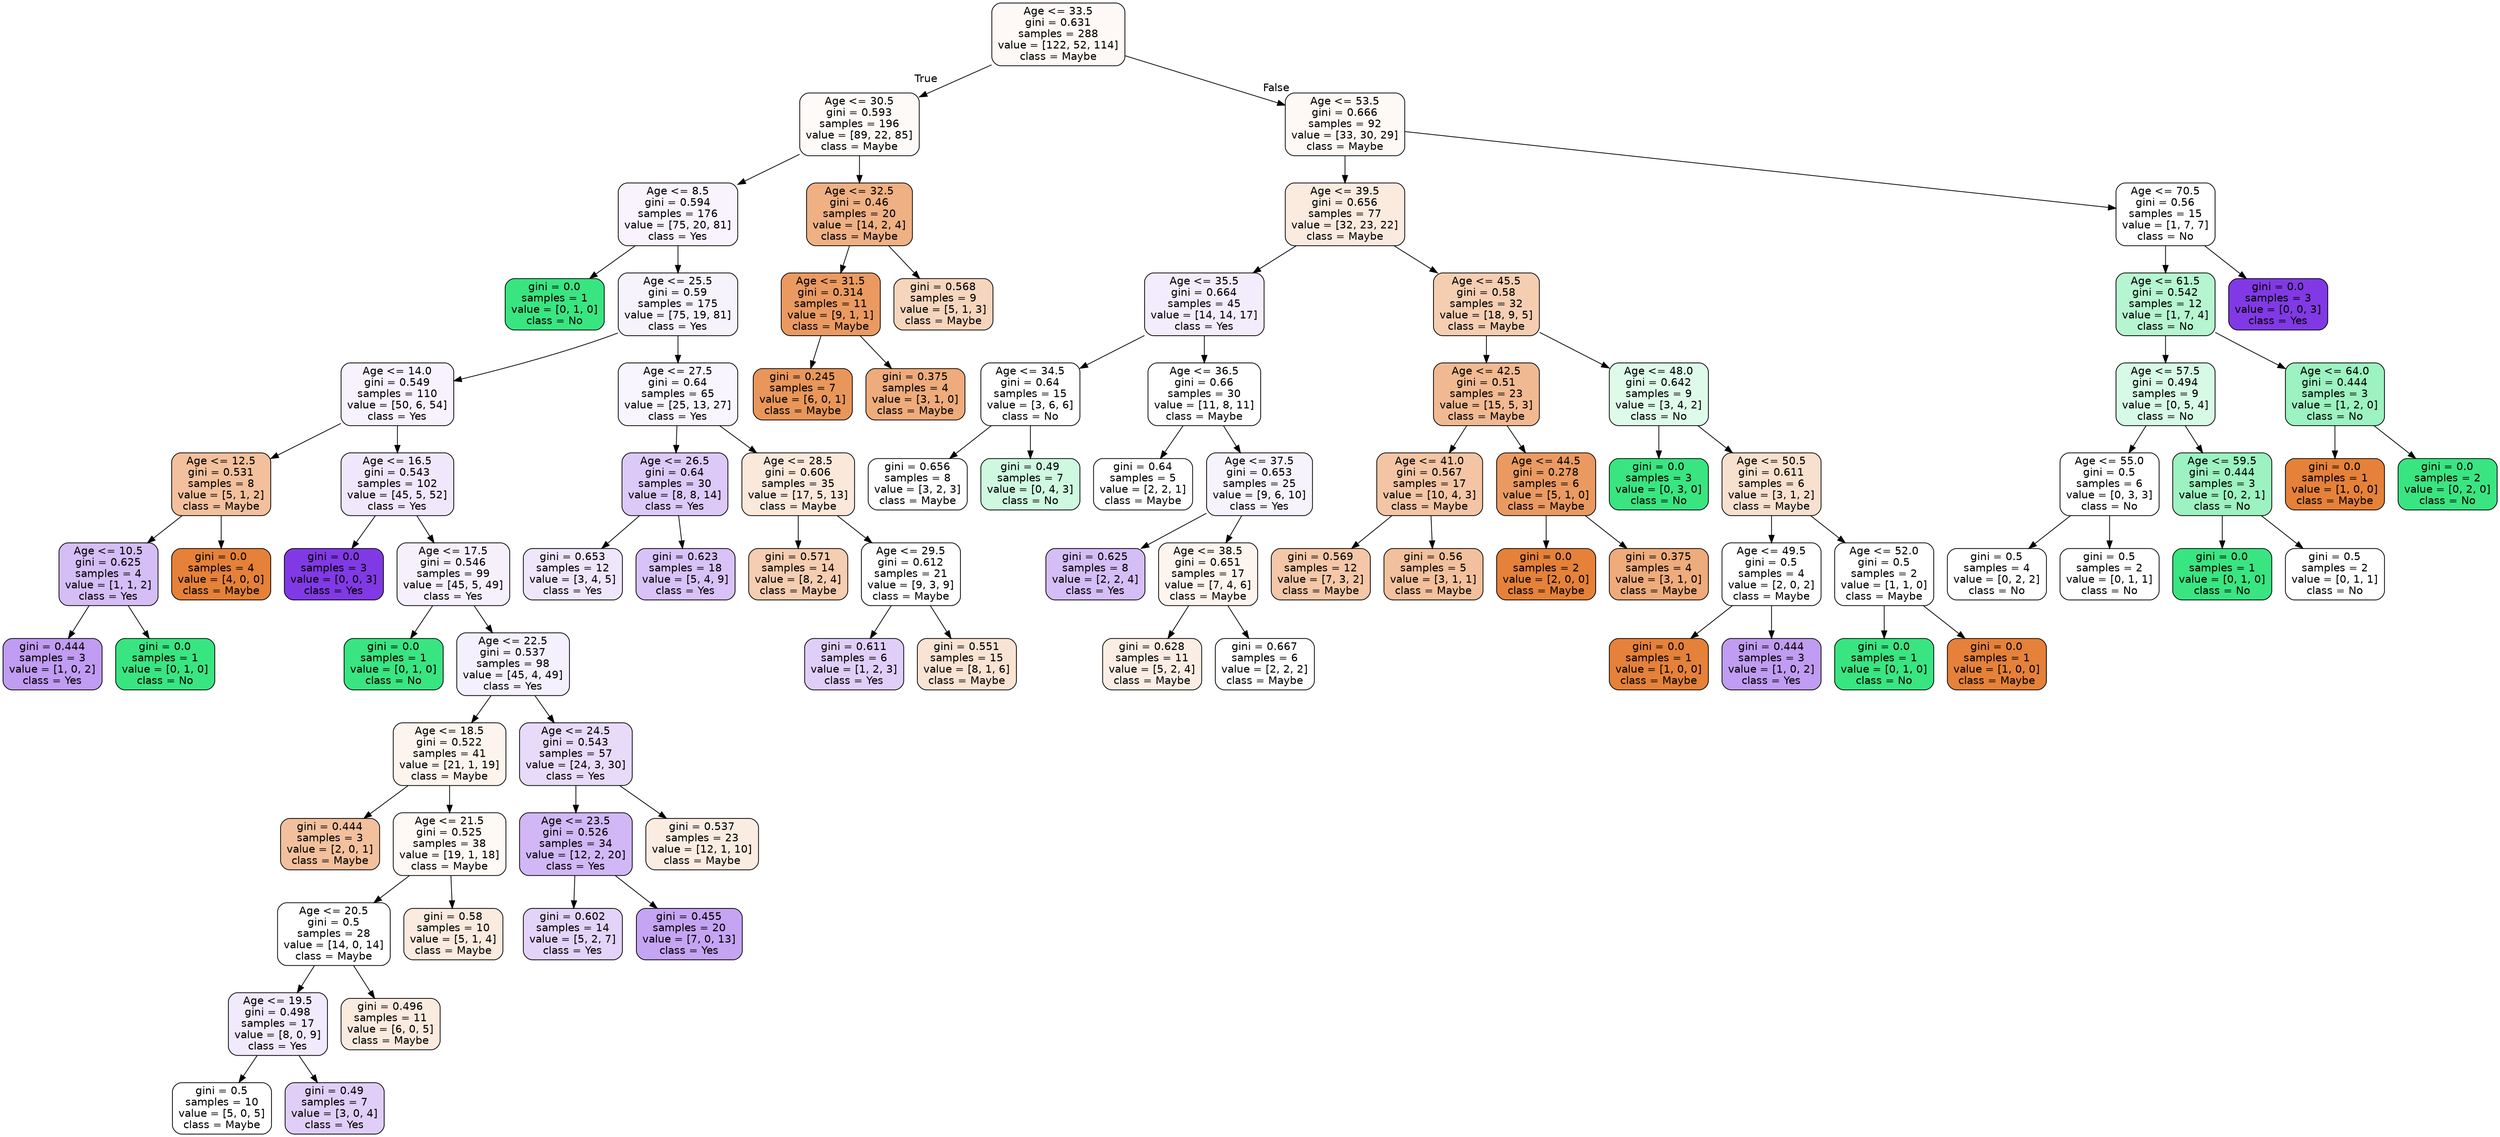 digraph Tree {
node [shape=box, style="filled, rounded", color="black", fontname=helvetica] ;
edge [fontname=helvetica] ;
0 [label="Age <= 33.5\ngini = 0.631\nsamples = 288\nvalue = [122, 52, 114]\nclass = Maybe", fillcolor="#fef9f6"] ;
1 [label="Age <= 30.5\ngini = 0.593\nsamples = 196\nvalue = [89, 22, 85]\nclass = Maybe", fillcolor="#fefaf8"] ;
0 -> 1 [labeldistance=2.5, labelangle=45, headlabel="True"] ;
2 [label="Age <= 8.5\ngini = 0.594\nsamples = 176\nvalue = [75, 20, 81]\nclass = Yes", fillcolor="#f8f3fd"] ;
1 -> 2 ;
3 [label="gini = 0.0\nsamples = 1\nvalue = [0, 1, 0]\nclass = No", fillcolor="#39e581"] ;
2 -> 3 ;
4 [label="Age <= 25.5\ngini = 0.59\nsamples = 175\nvalue = [75, 19, 81]\nclass = Yes", fillcolor="#f7f3fd"] ;
2 -> 4 ;
5 [label="Age <= 14.0\ngini = 0.549\nsamples = 110\nvalue = [50, 6, 54]\nclass = Yes", fillcolor="#f7f2fd"] ;
4 -> 5 ;
6 [label="Age <= 12.5\ngini = 0.531\nsamples = 8\nvalue = [5, 1, 2]\nclass = Maybe", fillcolor="#f2c09c"] ;
5 -> 6 ;
7 [label="Age <= 10.5\ngini = 0.625\nsamples = 4\nvalue = [1, 1, 2]\nclass = Yes", fillcolor="#d5bdf6"] ;
6 -> 7 ;
8 [label="gini = 0.444\nsamples = 3\nvalue = [1, 0, 2]\nclass = Yes", fillcolor="#c09cf2"] ;
7 -> 8 ;
9 [label="gini = 0.0\nsamples = 1\nvalue = [0, 1, 0]\nclass = No", fillcolor="#39e581"] ;
7 -> 9 ;
10 [label="gini = 0.0\nsamples = 4\nvalue = [4, 0, 0]\nclass = Maybe", fillcolor="#e58139"] ;
6 -> 10 ;
11 [label="Age <= 16.5\ngini = 0.543\nsamples = 102\nvalue = [45, 5, 52]\nclass = Yes", fillcolor="#f0e7fc"] ;
5 -> 11 ;
12 [label="gini = 0.0\nsamples = 3\nvalue = [0, 0, 3]\nclass = Yes", fillcolor="#8139e5"] ;
11 -> 12 ;
13 [label="Age <= 17.5\ngini = 0.546\nsamples = 99\nvalue = [45, 5, 49]\nclass = Yes", fillcolor="#f6f0fd"] ;
11 -> 13 ;
14 [label="gini = 0.0\nsamples = 1\nvalue = [0, 1, 0]\nclass = No", fillcolor="#39e581"] ;
13 -> 14 ;
15 [label="Age <= 22.5\ngini = 0.537\nsamples = 98\nvalue = [45, 4, 49]\nclass = Yes", fillcolor="#f5f0fd"] ;
13 -> 15 ;
16 [label="Age <= 18.5\ngini = 0.522\nsamples = 41\nvalue = [21, 1, 19]\nclass = Maybe", fillcolor="#fdf4ed"] ;
15 -> 16 ;
17 [label="gini = 0.444\nsamples = 3\nvalue = [2, 0, 1]\nclass = Maybe", fillcolor="#f2c09c"] ;
16 -> 17 ;
18 [label="Age <= 21.5\ngini = 0.525\nsamples = 38\nvalue = [19, 1, 18]\nclass = Maybe", fillcolor="#fef9f5"] ;
16 -> 18 ;
19 [label="Age <= 20.5\ngini = 0.5\nsamples = 28\nvalue = [14, 0, 14]\nclass = Maybe", fillcolor="#ffffff"] ;
18 -> 19 ;
20 [label="Age <= 19.5\ngini = 0.498\nsamples = 17\nvalue = [8, 0, 9]\nclass = Yes", fillcolor="#f1e9fc"] ;
19 -> 20 ;
21 [label="gini = 0.5\nsamples = 10\nvalue = [5, 0, 5]\nclass = Maybe", fillcolor="#ffffff"] ;
20 -> 21 ;
22 [label="gini = 0.49\nsamples = 7\nvalue = [3, 0, 4]\nclass = Yes", fillcolor="#e0cef8"] ;
20 -> 22 ;
23 [label="gini = 0.496\nsamples = 11\nvalue = [6, 0, 5]\nclass = Maybe", fillcolor="#fbeade"] ;
19 -> 23 ;
24 [label="gini = 0.58\nsamples = 10\nvalue = [5, 1, 4]\nclass = Maybe", fillcolor="#fbeade"] ;
18 -> 24 ;
25 [label="Age <= 24.5\ngini = 0.543\nsamples = 57\nvalue = [24, 3, 30]\nclass = Yes", fillcolor="#e8dbfa"] ;
15 -> 25 ;
26 [label="Age <= 23.5\ngini = 0.526\nsamples = 34\nvalue = [12, 2, 20]\nclass = Yes", fillcolor="#d1b7f6"] ;
25 -> 26 ;
27 [label="gini = 0.602\nsamples = 14\nvalue = [5, 2, 7]\nclass = Yes", fillcolor="#e3d3f9"] ;
26 -> 27 ;
28 [label="gini = 0.455\nsamples = 20\nvalue = [7, 0, 13]\nclass = Yes", fillcolor="#c5a4f3"] ;
26 -> 28 ;
29 [label="gini = 0.537\nsamples = 23\nvalue = [12, 1, 10]\nclass = Maybe", fillcolor="#fbece1"] ;
25 -> 29 ;
30 [label="Age <= 27.5\ngini = 0.64\nsamples = 65\nvalue = [25, 13, 27]\nclass = Yes", fillcolor="#f9f5fe"] ;
4 -> 30 ;
31 [label="Age <= 26.5\ngini = 0.64\nsamples = 30\nvalue = [8, 8, 14]\nclass = Yes", fillcolor="#ddc9f8"] ;
30 -> 31 ;
32 [label="gini = 0.653\nsamples = 12\nvalue = [3, 4, 5]\nclass = Yes", fillcolor="#efe6fc"] ;
31 -> 32 ;
33 [label="gini = 0.623\nsamples = 18\nvalue = [5, 4, 9]\nclass = Yes", fillcolor="#d8c2f7"] ;
31 -> 33 ;
34 [label="Age <= 28.5\ngini = 0.606\nsamples = 35\nvalue = [17, 5, 13]\nclass = Maybe", fillcolor="#fae8db"] ;
30 -> 34 ;
35 [label="gini = 0.571\nsamples = 14\nvalue = [8, 2, 4]\nclass = Maybe", fillcolor="#f5cdb0"] ;
34 -> 35 ;
36 [label="Age <= 29.5\ngini = 0.612\nsamples = 21\nvalue = [9, 3, 9]\nclass = Maybe", fillcolor="#ffffff"] ;
34 -> 36 ;
37 [label="gini = 0.611\nsamples = 6\nvalue = [1, 2, 3]\nclass = Yes", fillcolor="#e0cef8"] ;
36 -> 37 ;
38 [label="gini = 0.551\nsamples = 15\nvalue = [8, 1, 6]\nclass = Maybe", fillcolor="#f9e3d3"] ;
36 -> 38 ;
39 [label="Age <= 32.5\ngini = 0.46\nsamples = 20\nvalue = [14, 2, 4]\nclass = Maybe", fillcolor="#efb083"] ;
1 -> 39 ;
40 [label="Age <= 31.5\ngini = 0.314\nsamples = 11\nvalue = [9, 1, 1]\nclass = Maybe", fillcolor="#ea9a61"] ;
39 -> 40 ;
41 [label="gini = 0.245\nsamples = 7\nvalue = [6, 0, 1]\nclass = Maybe", fillcolor="#e9965a"] ;
40 -> 41 ;
42 [label="gini = 0.375\nsamples = 4\nvalue = [3, 1, 0]\nclass = Maybe", fillcolor="#eeab7b"] ;
40 -> 42 ;
43 [label="gini = 0.568\nsamples = 9\nvalue = [5, 1, 3]\nclass = Maybe", fillcolor="#f6d5bd"] ;
39 -> 43 ;
44 [label="Age <= 53.5\ngini = 0.666\nsamples = 92\nvalue = [33, 30, 29]\nclass = Maybe", fillcolor="#fef9f5"] ;
0 -> 44 [labeldistance=2.5, labelangle=-45, headlabel="False"] ;
45 [label="Age <= 39.5\ngini = 0.656\nsamples = 77\nvalue = [32, 23, 22]\nclass = Maybe", fillcolor="#fbeade"] ;
44 -> 45 ;
46 [label="Age <= 35.5\ngini = 0.664\nsamples = 45\nvalue = [14, 14, 17]\nclass = Yes", fillcolor="#f3ecfc"] ;
45 -> 46 ;
47 [label="Age <= 34.5\ngini = 0.64\nsamples = 15\nvalue = [3, 6, 6]\nclass = No", fillcolor="#ffffff"] ;
46 -> 47 ;
48 [label="gini = 0.656\nsamples = 8\nvalue = [3, 2, 3]\nclass = Maybe", fillcolor="#ffffff"] ;
47 -> 48 ;
49 [label="gini = 0.49\nsamples = 7\nvalue = [0, 4, 3]\nclass = No", fillcolor="#cef8e0"] ;
47 -> 49 ;
50 [label="Age <= 36.5\ngini = 0.66\nsamples = 30\nvalue = [11, 8, 11]\nclass = Maybe", fillcolor="#ffffff"] ;
46 -> 50 ;
51 [label="gini = 0.64\nsamples = 5\nvalue = [2, 2, 1]\nclass = Maybe", fillcolor="#ffffff"] ;
50 -> 51 ;
52 [label="Age <= 37.5\ngini = 0.653\nsamples = 25\nvalue = [9, 6, 10]\nclass = Yes", fillcolor="#f7f3fd"] ;
50 -> 52 ;
53 [label="gini = 0.625\nsamples = 8\nvalue = [2, 2, 4]\nclass = Yes", fillcolor="#d5bdf6"] ;
52 -> 53 ;
54 [label="Age <= 38.5\ngini = 0.651\nsamples = 17\nvalue = [7, 4, 6]\nclass = Maybe", fillcolor="#fdf4ed"] ;
52 -> 54 ;
55 [label="gini = 0.628\nsamples = 11\nvalue = [5, 2, 4]\nclass = Maybe", fillcolor="#fbede3"] ;
54 -> 55 ;
56 [label="gini = 0.667\nsamples = 6\nvalue = [2, 2, 2]\nclass = Maybe", fillcolor="#ffffff"] ;
54 -> 56 ;
57 [label="Age <= 45.5\ngini = 0.58\nsamples = 32\nvalue = [18, 9, 5]\nclass = Maybe", fillcolor="#f5ceb2"] ;
45 -> 57 ;
58 [label="Age <= 42.5\ngini = 0.51\nsamples = 23\nvalue = [15, 5, 3]\nclass = Maybe", fillcolor="#f1b991"] ;
57 -> 58 ;
59 [label="Age <= 41.0\ngini = 0.567\nsamples = 17\nvalue = [10, 4, 3]\nclass = Maybe", fillcolor="#f3c5a4"] ;
58 -> 59 ;
60 [label="gini = 0.569\nsamples = 12\nvalue = [7, 3, 2]\nclass = Maybe", fillcolor="#f3c7a7"] ;
59 -> 60 ;
61 [label="gini = 0.56\nsamples = 5\nvalue = [3, 1, 1]\nclass = Maybe", fillcolor="#f2c09c"] ;
59 -> 61 ;
62 [label="Age <= 44.5\ngini = 0.278\nsamples = 6\nvalue = [5, 1, 0]\nclass = Maybe", fillcolor="#ea9a61"] ;
58 -> 62 ;
63 [label="gini = 0.0\nsamples = 2\nvalue = [2, 0, 0]\nclass = Maybe", fillcolor="#e58139"] ;
62 -> 63 ;
64 [label="gini = 0.375\nsamples = 4\nvalue = [3, 1, 0]\nclass = Maybe", fillcolor="#eeab7b"] ;
62 -> 64 ;
65 [label="Age <= 48.0\ngini = 0.642\nsamples = 9\nvalue = [3, 4, 2]\nclass = No", fillcolor="#defbea"] ;
57 -> 65 ;
66 [label="gini = 0.0\nsamples = 3\nvalue = [0, 3, 0]\nclass = No", fillcolor="#39e581"] ;
65 -> 66 ;
67 [label="Age <= 50.5\ngini = 0.611\nsamples = 6\nvalue = [3, 1, 2]\nclass = Maybe", fillcolor="#f8e0ce"] ;
65 -> 67 ;
68 [label="Age <= 49.5\ngini = 0.5\nsamples = 4\nvalue = [2, 0, 2]\nclass = Maybe", fillcolor="#ffffff"] ;
67 -> 68 ;
69 [label="gini = 0.0\nsamples = 1\nvalue = [1, 0, 0]\nclass = Maybe", fillcolor="#e58139"] ;
68 -> 69 ;
70 [label="gini = 0.444\nsamples = 3\nvalue = [1, 0, 2]\nclass = Yes", fillcolor="#c09cf2"] ;
68 -> 70 ;
71 [label="Age <= 52.0\ngini = 0.5\nsamples = 2\nvalue = [1, 1, 0]\nclass = Maybe", fillcolor="#ffffff"] ;
67 -> 71 ;
72 [label="gini = 0.0\nsamples = 1\nvalue = [0, 1, 0]\nclass = No", fillcolor="#39e581"] ;
71 -> 72 ;
73 [label="gini = 0.0\nsamples = 1\nvalue = [1, 0, 0]\nclass = Maybe", fillcolor="#e58139"] ;
71 -> 73 ;
74 [label="Age <= 70.5\ngini = 0.56\nsamples = 15\nvalue = [1, 7, 7]\nclass = No", fillcolor="#ffffff"] ;
44 -> 74 ;
75 [label="Age <= 61.5\ngini = 0.542\nsamples = 12\nvalue = [1, 7, 4]\nclass = No", fillcolor="#b5f5d0"] ;
74 -> 75 ;
76 [label="Age <= 57.5\ngini = 0.494\nsamples = 9\nvalue = [0, 5, 4]\nclass = No", fillcolor="#d7fae6"] ;
75 -> 76 ;
77 [label="Age <= 55.0\ngini = 0.5\nsamples = 6\nvalue = [0, 3, 3]\nclass = No", fillcolor="#ffffff"] ;
76 -> 77 ;
78 [label="gini = 0.5\nsamples = 4\nvalue = [0, 2, 2]\nclass = No", fillcolor="#ffffff"] ;
77 -> 78 ;
79 [label="gini = 0.5\nsamples = 2\nvalue = [0, 1, 1]\nclass = No", fillcolor="#ffffff"] ;
77 -> 79 ;
80 [label="Age <= 59.5\ngini = 0.444\nsamples = 3\nvalue = [0, 2, 1]\nclass = No", fillcolor="#9cf2c0"] ;
76 -> 80 ;
81 [label="gini = 0.0\nsamples = 1\nvalue = [0, 1, 0]\nclass = No", fillcolor="#39e581"] ;
80 -> 81 ;
82 [label="gini = 0.5\nsamples = 2\nvalue = [0, 1, 1]\nclass = No", fillcolor="#ffffff"] ;
80 -> 82 ;
83 [label="Age <= 64.0\ngini = 0.444\nsamples = 3\nvalue = [1, 2, 0]\nclass = No", fillcolor="#9cf2c0"] ;
75 -> 83 ;
84 [label="gini = 0.0\nsamples = 1\nvalue = [1, 0, 0]\nclass = Maybe", fillcolor="#e58139"] ;
83 -> 84 ;
85 [label="gini = 0.0\nsamples = 2\nvalue = [0, 2, 0]\nclass = No", fillcolor="#39e581"] ;
83 -> 85 ;
86 [label="gini = 0.0\nsamples = 3\nvalue = [0, 0, 3]\nclass = Yes", fillcolor="#8139e5"] ;
74 -> 86 ;
}